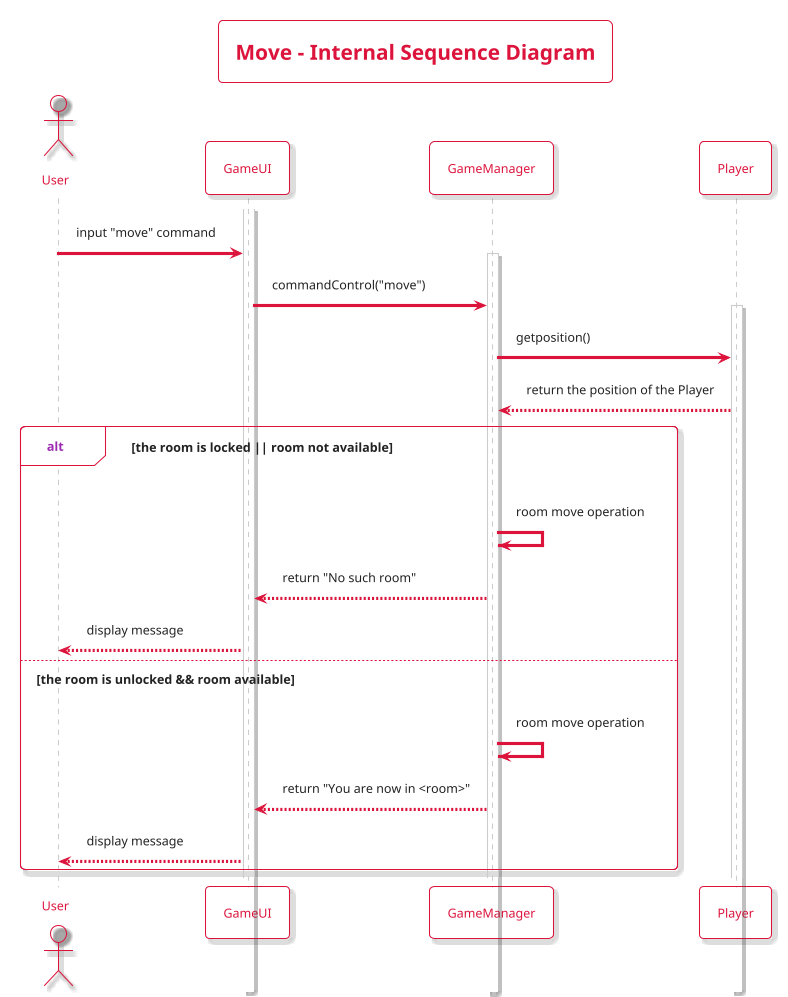 @startuml EnterInternalSequenceDiagram

!theme materia-outline

skinparam ArrowColor #DC143C
skinparam BackgroundColor #FFFFFF

skinparam titleBorderColor #DC143C
skinparam titleFontColor #DC143C

skinparam ActorBorderColor #DC143C
skinparam ActorFontColor #DC143C

skinparam ParticipantFontColor #DC143C
skinparam ParticipantBorderColor #DC143C

skinparam SequenceGroupBorderColor #DC143C

title Move - Internal Sequence Diagram

actor User
participant GameUI
participant GameManager
participant Player

activate GameUI
User -> GameUI : input "move" command

activate GameManager
GameUI -> GameManager : commandControl("move")

activate Player
GameManager -> Player : getposition()
Player --> GameManager : return the position of the Player
  alt the room is locked || room not available
    GameManager -> GameManager : room move operation
    GameManager --> GameUI : return "No such room"
    GameUI --> User : display message
  else the room is unlocked && room available
    GameManager -> GameManager : room move operation
    GameManager --> GameUI : return "You are now in <room>"
    GameUI --> User : display message
  end

@enduml
